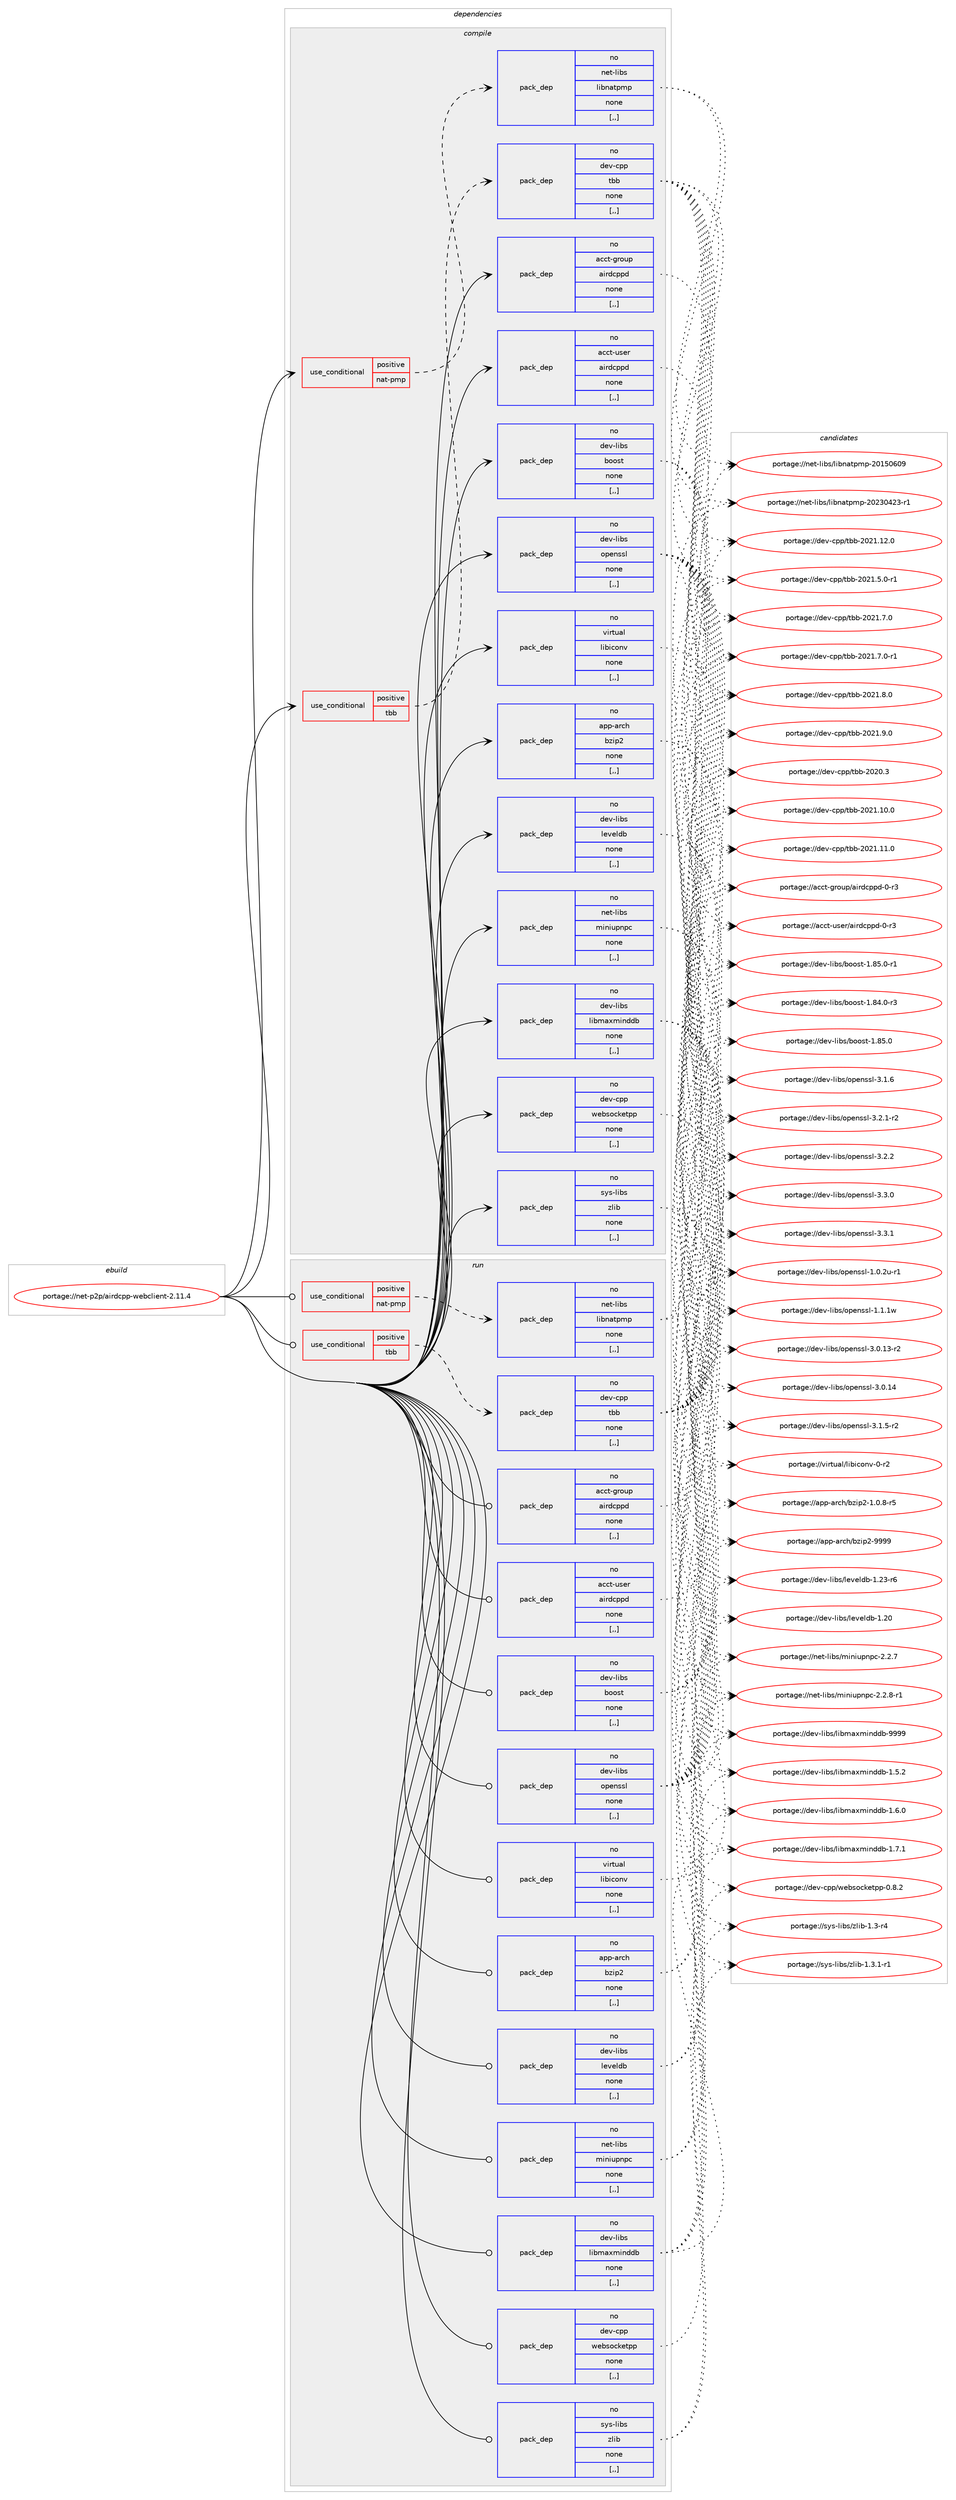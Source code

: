 digraph prolog {

# *************
# Graph options
# *************

newrank=true;
concentrate=true;
compound=true;
graph [rankdir=LR,fontname=Helvetica,fontsize=10,ranksep=1.5];#, ranksep=2.5, nodesep=0.2];
edge  [arrowhead=vee];
node  [fontname=Helvetica,fontsize=10];

# **********
# The ebuild
# **********

subgraph cluster_leftcol {
color=gray;
rank=same;
label=<<i>ebuild</i>>;
id [label="portage://net-p2p/airdcpp-webclient-2.11.4", color=red, width=4, href="../net-p2p/airdcpp-webclient-2.11.4.svg"];
}

# ****************
# The dependencies
# ****************

subgraph cluster_midcol {
color=gray;
label=<<i>dependencies</i>>;
subgraph cluster_compile {
fillcolor="#eeeeee";
style=filled;
label=<<i>compile</i>>;
subgraph cond97724 {
dependency370977 [label=<<TABLE BORDER="0" CELLBORDER="1" CELLSPACING="0" CELLPADDING="4"><TR><TD ROWSPAN="3" CELLPADDING="10">use_conditional</TD></TR><TR><TD>positive</TD></TR><TR><TD>nat-pmp</TD></TR></TABLE>>, shape=none, color=red];
subgraph pack270570 {
dependency370978 [label=<<TABLE BORDER="0" CELLBORDER="1" CELLSPACING="0" CELLPADDING="4" WIDTH="220"><TR><TD ROWSPAN="6" CELLPADDING="30">pack_dep</TD></TR><TR><TD WIDTH="110">no</TD></TR><TR><TD>net-libs</TD></TR><TR><TD>libnatpmp</TD></TR><TR><TD>none</TD></TR><TR><TD>[,,]</TD></TR></TABLE>>, shape=none, color=blue];
}
dependency370977:e -> dependency370978:w [weight=20,style="dashed",arrowhead="vee"];
}
id:e -> dependency370977:w [weight=20,style="solid",arrowhead="vee"];
subgraph cond97725 {
dependency370979 [label=<<TABLE BORDER="0" CELLBORDER="1" CELLSPACING="0" CELLPADDING="4"><TR><TD ROWSPAN="3" CELLPADDING="10">use_conditional</TD></TR><TR><TD>positive</TD></TR><TR><TD>tbb</TD></TR></TABLE>>, shape=none, color=red];
subgraph pack270571 {
dependency370980 [label=<<TABLE BORDER="0" CELLBORDER="1" CELLSPACING="0" CELLPADDING="4" WIDTH="220"><TR><TD ROWSPAN="6" CELLPADDING="30">pack_dep</TD></TR><TR><TD WIDTH="110">no</TD></TR><TR><TD>dev-cpp</TD></TR><TR><TD>tbb</TD></TR><TR><TD>none</TD></TR><TR><TD>[,,]</TD></TR></TABLE>>, shape=none, color=blue];
}
dependency370979:e -> dependency370980:w [weight=20,style="dashed",arrowhead="vee"];
}
id:e -> dependency370979:w [weight=20,style="solid",arrowhead="vee"];
subgraph pack270572 {
dependency370981 [label=<<TABLE BORDER="0" CELLBORDER="1" CELLSPACING="0" CELLPADDING="4" WIDTH="220"><TR><TD ROWSPAN="6" CELLPADDING="30">pack_dep</TD></TR><TR><TD WIDTH="110">no</TD></TR><TR><TD>acct-group</TD></TR><TR><TD>airdcppd</TD></TR><TR><TD>none</TD></TR><TR><TD>[,,]</TD></TR></TABLE>>, shape=none, color=blue];
}
id:e -> dependency370981:w [weight=20,style="solid",arrowhead="vee"];
subgraph pack270573 {
dependency370982 [label=<<TABLE BORDER="0" CELLBORDER="1" CELLSPACING="0" CELLPADDING="4" WIDTH="220"><TR><TD ROWSPAN="6" CELLPADDING="30">pack_dep</TD></TR><TR><TD WIDTH="110">no</TD></TR><TR><TD>acct-user</TD></TR><TR><TD>airdcppd</TD></TR><TR><TD>none</TD></TR><TR><TD>[,,]</TD></TR></TABLE>>, shape=none, color=blue];
}
id:e -> dependency370982:w [weight=20,style="solid",arrowhead="vee"];
subgraph pack270574 {
dependency370983 [label=<<TABLE BORDER="0" CELLBORDER="1" CELLSPACING="0" CELLPADDING="4" WIDTH="220"><TR><TD ROWSPAN="6" CELLPADDING="30">pack_dep</TD></TR><TR><TD WIDTH="110">no</TD></TR><TR><TD>app-arch</TD></TR><TR><TD>bzip2</TD></TR><TR><TD>none</TD></TR><TR><TD>[,,]</TD></TR></TABLE>>, shape=none, color=blue];
}
id:e -> dependency370983:w [weight=20,style="solid",arrowhead="vee"];
subgraph pack270575 {
dependency370984 [label=<<TABLE BORDER="0" CELLBORDER="1" CELLSPACING="0" CELLPADDING="4" WIDTH="220"><TR><TD ROWSPAN="6" CELLPADDING="30">pack_dep</TD></TR><TR><TD WIDTH="110">no</TD></TR><TR><TD>dev-cpp</TD></TR><TR><TD>websocketpp</TD></TR><TR><TD>none</TD></TR><TR><TD>[,,]</TD></TR></TABLE>>, shape=none, color=blue];
}
id:e -> dependency370984:w [weight=20,style="solid",arrowhead="vee"];
subgraph pack270576 {
dependency370985 [label=<<TABLE BORDER="0" CELLBORDER="1" CELLSPACING="0" CELLPADDING="4" WIDTH="220"><TR><TD ROWSPAN="6" CELLPADDING="30">pack_dep</TD></TR><TR><TD WIDTH="110">no</TD></TR><TR><TD>dev-libs</TD></TR><TR><TD>boost</TD></TR><TR><TD>none</TD></TR><TR><TD>[,,]</TD></TR></TABLE>>, shape=none, color=blue];
}
id:e -> dependency370985:w [weight=20,style="solid",arrowhead="vee"];
subgraph pack270577 {
dependency370986 [label=<<TABLE BORDER="0" CELLBORDER="1" CELLSPACING="0" CELLPADDING="4" WIDTH="220"><TR><TD ROWSPAN="6" CELLPADDING="30">pack_dep</TD></TR><TR><TD WIDTH="110">no</TD></TR><TR><TD>dev-libs</TD></TR><TR><TD>leveldb</TD></TR><TR><TD>none</TD></TR><TR><TD>[,,]</TD></TR></TABLE>>, shape=none, color=blue];
}
id:e -> dependency370986:w [weight=20,style="solid",arrowhead="vee"];
subgraph pack270578 {
dependency370987 [label=<<TABLE BORDER="0" CELLBORDER="1" CELLSPACING="0" CELLPADDING="4" WIDTH="220"><TR><TD ROWSPAN="6" CELLPADDING="30">pack_dep</TD></TR><TR><TD WIDTH="110">no</TD></TR><TR><TD>dev-libs</TD></TR><TR><TD>libmaxminddb</TD></TR><TR><TD>none</TD></TR><TR><TD>[,,]</TD></TR></TABLE>>, shape=none, color=blue];
}
id:e -> dependency370987:w [weight=20,style="solid",arrowhead="vee"];
subgraph pack270579 {
dependency370988 [label=<<TABLE BORDER="0" CELLBORDER="1" CELLSPACING="0" CELLPADDING="4" WIDTH="220"><TR><TD ROWSPAN="6" CELLPADDING="30">pack_dep</TD></TR><TR><TD WIDTH="110">no</TD></TR><TR><TD>dev-libs</TD></TR><TR><TD>openssl</TD></TR><TR><TD>none</TD></TR><TR><TD>[,,]</TD></TR></TABLE>>, shape=none, color=blue];
}
id:e -> dependency370988:w [weight=20,style="solid",arrowhead="vee"];
subgraph pack270580 {
dependency370989 [label=<<TABLE BORDER="0" CELLBORDER="1" CELLSPACING="0" CELLPADDING="4" WIDTH="220"><TR><TD ROWSPAN="6" CELLPADDING="30">pack_dep</TD></TR><TR><TD WIDTH="110">no</TD></TR><TR><TD>net-libs</TD></TR><TR><TD>miniupnpc</TD></TR><TR><TD>none</TD></TR><TR><TD>[,,]</TD></TR></TABLE>>, shape=none, color=blue];
}
id:e -> dependency370989:w [weight=20,style="solid",arrowhead="vee"];
subgraph pack270581 {
dependency370990 [label=<<TABLE BORDER="0" CELLBORDER="1" CELLSPACING="0" CELLPADDING="4" WIDTH="220"><TR><TD ROWSPAN="6" CELLPADDING="30">pack_dep</TD></TR><TR><TD WIDTH="110">no</TD></TR><TR><TD>sys-libs</TD></TR><TR><TD>zlib</TD></TR><TR><TD>none</TD></TR><TR><TD>[,,]</TD></TR></TABLE>>, shape=none, color=blue];
}
id:e -> dependency370990:w [weight=20,style="solid",arrowhead="vee"];
subgraph pack270582 {
dependency370991 [label=<<TABLE BORDER="0" CELLBORDER="1" CELLSPACING="0" CELLPADDING="4" WIDTH="220"><TR><TD ROWSPAN="6" CELLPADDING="30">pack_dep</TD></TR><TR><TD WIDTH="110">no</TD></TR><TR><TD>virtual</TD></TR><TR><TD>libiconv</TD></TR><TR><TD>none</TD></TR><TR><TD>[,,]</TD></TR></TABLE>>, shape=none, color=blue];
}
id:e -> dependency370991:w [weight=20,style="solid",arrowhead="vee"];
}
subgraph cluster_compileandrun {
fillcolor="#eeeeee";
style=filled;
label=<<i>compile and run</i>>;
}
subgraph cluster_run {
fillcolor="#eeeeee";
style=filled;
label=<<i>run</i>>;
subgraph cond97726 {
dependency370992 [label=<<TABLE BORDER="0" CELLBORDER="1" CELLSPACING="0" CELLPADDING="4"><TR><TD ROWSPAN="3" CELLPADDING="10">use_conditional</TD></TR><TR><TD>positive</TD></TR><TR><TD>nat-pmp</TD></TR></TABLE>>, shape=none, color=red];
subgraph pack270583 {
dependency370993 [label=<<TABLE BORDER="0" CELLBORDER="1" CELLSPACING="0" CELLPADDING="4" WIDTH="220"><TR><TD ROWSPAN="6" CELLPADDING="30">pack_dep</TD></TR><TR><TD WIDTH="110">no</TD></TR><TR><TD>net-libs</TD></TR><TR><TD>libnatpmp</TD></TR><TR><TD>none</TD></TR><TR><TD>[,,]</TD></TR></TABLE>>, shape=none, color=blue];
}
dependency370992:e -> dependency370993:w [weight=20,style="dashed",arrowhead="vee"];
}
id:e -> dependency370992:w [weight=20,style="solid",arrowhead="odot"];
subgraph cond97727 {
dependency370994 [label=<<TABLE BORDER="0" CELLBORDER="1" CELLSPACING="0" CELLPADDING="4"><TR><TD ROWSPAN="3" CELLPADDING="10">use_conditional</TD></TR><TR><TD>positive</TD></TR><TR><TD>tbb</TD></TR></TABLE>>, shape=none, color=red];
subgraph pack270584 {
dependency370995 [label=<<TABLE BORDER="0" CELLBORDER="1" CELLSPACING="0" CELLPADDING="4" WIDTH="220"><TR><TD ROWSPAN="6" CELLPADDING="30">pack_dep</TD></TR><TR><TD WIDTH="110">no</TD></TR><TR><TD>dev-cpp</TD></TR><TR><TD>tbb</TD></TR><TR><TD>none</TD></TR><TR><TD>[,,]</TD></TR></TABLE>>, shape=none, color=blue];
}
dependency370994:e -> dependency370995:w [weight=20,style="dashed",arrowhead="vee"];
}
id:e -> dependency370994:w [weight=20,style="solid",arrowhead="odot"];
subgraph pack270585 {
dependency370996 [label=<<TABLE BORDER="0" CELLBORDER="1" CELLSPACING="0" CELLPADDING="4" WIDTH="220"><TR><TD ROWSPAN="6" CELLPADDING="30">pack_dep</TD></TR><TR><TD WIDTH="110">no</TD></TR><TR><TD>acct-group</TD></TR><TR><TD>airdcppd</TD></TR><TR><TD>none</TD></TR><TR><TD>[,,]</TD></TR></TABLE>>, shape=none, color=blue];
}
id:e -> dependency370996:w [weight=20,style="solid",arrowhead="odot"];
subgraph pack270586 {
dependency370997 [label=<<TABLE BORDER="0" CELLBORDER="1" CELLSPACING="0" CELLPADDING="4" WIDTH="220"><TR><TD ROWSPAN="6" CELLPADDING="30">pack_dep</TD></TR><TR><TD WIDTH="110">no</TD></TR><TR><TD>acct-user</TD></TR><TR><TD>airdcppd</TD></TR><TR><TD>none</TD></TR><TR><TD>[,,]</TD></TR></TABLE>>, shape=none, color=blue];
}
id:e -> dependency370997:w [weight=20,style="solid",arrowhead="odot"];
subgraph pack270587 {
dependency370998 [label=<<TABLE BORDER="0" CELLBORDER="1" CELLSPACING="0" CELLPADDING="4" WIDTH="220"><TR><TD ROWSPAN="6" CELLPADDING="30">pack_dep</TD></TR><TR><TD WIDTH="110">no</TD></TR><TR><TD>app-arch</TD></TR><TR><TD>bzip2</TD></TR><TR><TD>none</TD></TR><TR><TD>[,,]</TD></TR></TABLE>>, shape=none, color=blue];
}
id:e -> dependency370998:w [weight=20,style="solid",arrowhead="odot"];
subgraph pack270588 {
dependency370999 [label=<<TABLE BORDER="0" CELLBORDER="1" CELLSPACING="0" CELLPADDING="4" WIDTH="220"><TR><TD ROWSPAN="6" CELLPADDING="30">pack_dep</TD></TR><TR><TD WIDTH="110">no</TD></TR><TR><TD>dev-cpp</TD></TR><TR><TD>websocketpp</TD></TR><TR><TD>none</TD></TR><TR><TD>[,,]</TD></TR></TABLE>>, shape=none, color=blue];
}
id:e -> dependency370999:w [weight=20,style="solid",arrowhead="odot"];
subgraph pack270589 {
dependency371000 [label=<<TABLE BORDER="0" CELLBORDER="1" CELLSPACING="0" CELLPADDING="4" WIDTH="220"><TR><TD ROWSPAN="6" CELLPADDING="30">pack_dep</TD></TR><TR><TD WIDTH="110">no</TD></TR><TR><TD>dev-libs</TD></TR><TR><TD>boost</TD></TR><TR><TD>none</TD></TR><TR><TD>[,,]</TD></TR></TABLE>>, shape=none, color=blue];
}
id:e -> dependency371000:w [weight=20,style="solid",arrowhead="odot"];
subgraph pack270590 {
dependency371001 [label=<<TABLE BORDER="0" CELLBORDER="1" CELLSPACING="0" CELLPADDING="4" WIDTH="220"><TR><TD ROWSPAN="6" CELLPADDING="30">pack_dep</TD></TR><TR><TD WIDTH="110">no</TD></TR><TR><TD>dev-libs</TD></TR><TR><TD>leveldb</TD></TR><TR><TD>none</TD></TR><TR><TD>[,,]</TD></TR></TABLE>>, shape=none, color=blue];
}
id:e -> dependency371001:w [weight=20,style="solid",arrowhead="odot"];
subgraph pack270591 {
dependency371002 [label=<<TABLE BORDER="0" CELLBORDER="1" CELLSPACING="0" CELLPADDING="4" WIDTH="220"><TR><TD ROWSPAN="6" CELLPADDING="30">pack_dep</TD></TR><TR><TD WIDTH="110">no</TD></TR><TR><TD>dev-libs</TD></TR><TR><TD>libmaxminddb</TD></TR><TR><TD>none</TD></TR><TR><TD>[,,]</TD></TR></TABLE>>, shape=none, color=blue];
}
id:e -> dependency371002:w [weight=20,style="solid",arrowhead="odot"];
subgraph pack270592 {
dependency371003 [label=<<TABLE BORDER="0" CELLBORDER="1" CELLSPACING="0" CELLPADDING="4" WIDTH="220"><TR><TD ROWSPAN="6" CELLPADDING="30">pack_dep</TD></TR><TR><TD WIDTH="110">no</TD></TR><TR><TD>dev-libs</TD></TR><TR><TD>openssl</TD></TR><TR><TD>none</TD></TR><TR><TD>[,,]</TD></TR></TABLE>>, shape=none, color=blue];
}
id:e -> dependency371003:w [weight=20,style="solid",arrowhead="odot"];
subgraph pack270593 {
dependency371004 [label=<<TABLE BORDER="0" CELLBORDER="1" CELLSPACING="0" CELLPADDING="4" WIDTH="220"><TR><TD ROWSPAN="6" CELLPADDING="30">pack_dep</TD></TR><TR><TD WIDTH="110">no</TD></TR><TR><TD>net-libs</TD></TR><TR><TD>miniupnpc</TD></TR><TR><TD>none</TD></TR><TR><TD>[,,]</TD></TR></TABLE>>, shape=none, color=blue];
}
id:e -> dependency371004:w [weight=20,style="solid",arrowhead="odot"];
subgraph pack270594 {
dependency371005 [label=<<TABLE BORDER="0" CELLBORDER="1" CELLSPACING="0" CELLPADDING="4" WIDTH="220"><TR><TD ROWSPAN="6" CELLPADDING="30">pack_dep</TD></TR><TR><TD WIDTH="110">no</TD></TR><TR><TD>sys-libs</TD></TR><TR><TD>zlib</TD></TR><TR><TD>none</TD></TR><TR><TD>[,,]</TD></TR></TABLE>>, shape=none, color=blue];
}
id:e -> dependency371005:w [weight=20,style="solid",arrowhead="odot"];
subgraph pack270595 {
dependency371006 [label=<<TABLE BORDER="0" CELLBORDER="1" CELLSPACING="0" CELLPADDING="4" WIDTH="220"><TR><TD ROWSPAN="6" CELLPADDING="30">pack_dep</TD></TR><TR><TD WIDTH="110">no</TD></TR><TR><TD>virtual</TD></TR><TR><TD>libiconv</TD></TR><TR><TD>none</TD></TR><TR><TD>[,,]</TD></TR></TABLE>>, shape=none, color=blue];
}
id:e -> dependency371006:w [weight=20,style="solid",arrowhead="odot"];
}
}

# **************
# The candidates
# **************

subgraph cluster_choices {
rank=same;
color=gray;
label=<<i>candidates</i>>;

subgraph choice270570 {
color=black;
nodesep=1;
choice1101011164510810598115471081059811097116112109112455048495348544857 [label="portage://net-libs/libnatpmp-20150609", color=red, width=4,href="../net-libs/libnatpmp-20150609.svg"];
choice11010111645108105981154710810598110971161121091124550485051485250514511449 [label="portage://net-libs/libnatpmp-20230423-r1", color=red, width=4,href="../net-libs/libnatpmp-20230423-r1.svg"];
dependency370978:e -> choice1101011164510810598115471081059811097116112109112455048495348544857:w [style=dotted,weight="100"];
dependency370978:e -> choice11010111645108105981154710810598110971161121091124550485051485250514511449:w [style=dotted,weight="100"];
}
subgraph choice270571 {
color=black;
nodesep=1;
choice100101118459911211247116989845504850484651 [label="portage://dev-cpp/tbb-2020.3", color=red, width=4,href="../dev-cpp/tbb-2020.3.svg"];
choice100101118459911211247116989845504850494649484648 [label="portage://dev-cpp/tbb-2021.10.0", color=red, width=4,href="../dev-cpp/tbb-2021.10.0.svg"];
choice100101118459911211247116989845504850494649494648 [label="portage://dev-cpp/tbb-2021.11.0", color=red, width=4,href="../dev-cpp/tbb-2021.11.0.svg"];
choice100101118459911211247116989845504850494649504648 [label="portage://dev-cpp/tbb-2021.12.0", color=red, width=4,href="../dev-cpp/tbb-2021.12.0.svg"];
choice10010111845991121124711698984550485049465346484511449 [label="portage://dev-cpp/tbb-2021.5.0-r1", color=red, width=4,href="../dev-cpp/tbb-2021.5.0-r1.svg"];
choice1001011184599112112471169898455048504946554648 [label="portage://dev-cpp/tbb-2021.7.0", color=red, width=4,href="../dev-cpp/tbb-2021.7.0.svg"];
choice10010111845991121124711698984550485049465546484511449 [label="portage://dev-cpp/tbb-2021.7.0-r1", color=red, width=4,href="../dev-cpp/tbb-2021.7.0-r1.svg"];
choice1001011184599112112471169898455048504946564648 [label="portage://dev-cpp/tbb-2021.8.0", color=red, width=4,href="../dev-cpp/tbb-2021.8.0.svg"];
choice1001011184599112112471169898455048504946574648 [label="portage://dev-cpp/tbb-2021.9.0", color=red, width=4,href="../dev-cpp/tbb-2021.9.0.svg"];
dependency370980:e -> choice100101118459911211247116989845504850484651:w [style=dotted,weight="100"];
dependency370980:e -> choice100101118459911211247116989845504850494649484648:w [style=dotted,weight="100"];
dependency370980:e -> choice100101118459911211247116989845504850494649494648:w [style=dotted,weight="100"];
dependency370980:e -> choice100101118459911211247116989845504850494649504648:w [style=dotted,weight="100"];
dependency370980:e -> choice10010111845991121124711698984550485049465346484511449:w [style=dotted,weight="100"];
dependency370980:e -> choice1001011184599112112471169898455048504946554648:w [style=dotted,weight="100"];
dependency370980:e -> choice10010111845991121124711698984550485049465546484511449:w [style=dotted,weight="100"];
dependency370980:e -> choice1001011184599112112471169898455048504946564648:w [style=dotted,weight="100"];
dependency370980:e -> choice1001011184599112112471169898455048504946574648:w [style=dotted,weight="100"];
}
subgraph choice270572 {
color=black;
nodesep=1;
choice9799991164510311411111711247971051141009911211210045484511451 [label="portage://acct-group/airdcppd-0-r3", color=red, width=4,href="../acct-group/airdcppd-0-r3.svg"];
dependency370981:e -> choice9799991164510311411111711247971051141009911211210045484511451:w [style=dotted,weight="100"];
}
subgraph choice270573 {
color=black;
nodesep=1;
choice9799991164511711510111447971051141009911211210045484511451 [label="portage://acct-user/airdcppd-0-r3", color=red, width=4,href="../acct-user/airdcppd-0-r3.svg"];
dependency370982:e -> choice9799991164511711510111447971051141009911211210045484511451:w [style=dotted,weight="100"];
}
subgraph choice270574 {
color=black;
nodesep=1;
choice971121124597114991044798122105112504549464846564511453 [label="portage://app-arch/bzip2-1.0.8-r5", color=red, width=4,href="../app-arch/bzip2-1.0.8-r5.svg"];
choice971121124597114991044798122105112504557575757 [label="portage://app-arch/bzip2-9999", color=red, width=4,href="../app-arch/bzip2-9999.svg"];
dependency370983:e -> choice971121124597114991044798122105112504549464846564511453:w [style=dotted,weight="100"];
dependency370983:e -> choice971121124597114991044798122105112504557575757:w [style=dotted,weight="100"];
}
subgraph choice270575 {
color=black;
nodesep=1;
choice1001011184599112112471191019811511199107101116112112454846564650 [label="portage://dev-cpp/websocketpp-0.8.2", color=red, width=4,href="../dev-cpp/websocketpp-0.8.2.svg"];
dependency370984:e -> choice1001011184599112112471191019811511199107101116112112454846564650:w [style=dotted,weight="100"];
}
subgraph choice270576 {
color=black;
nodesep=1;
choice10010111845108105981154798111111115116454946565246484511451 [label="portage://dev-libs/boost-1.84.0-r3", color=red, width=4,href="../dev-libs/boost-1.84.0-r3.svg"];
choice1001011184510810598115479811111111511645494656534648 [label="portage://dev-libs/boost-1.85.0", color=red, width=4,href="../dev-libs/boost-1.85.0.svg"];
choice10010111845108105981154798111111115116454946565346484511449 [label="portage://dev-libs/boost-1.85.0-r1", color=red, width=4,href="../dev-libs/boost-1.85.0-r1.svg"];
dependency370985:e -> choice10010111845108105981154798111111115116454946565246484511451:w [style=dotted,weight="100"];
dependency370985:e -> choice1001011184510810598115479811111111511645494656534648:w [style=dotted,weight="100"];
dependency370985:e -> choice10010111845108105981154798111111115116454946565346484511449:w [style=dotted,weight="100"];
}
subgraph choice270577 {
color=black;
nodesep=1;
choice100101118451081059811547108101118101108100984549465048 [label="portage://dev-libs/leveldb-1.20", color=red, width=4,href="../dev-libs/leveldb-1.20.svg"];
choice1001011184510810598115471081011181011081009845494650514511454 [label="portage://dev-libs/leveldb-1.23-r6", color=red, width=4,href="../dev-libs/leveldb-1.23-r6.svg"];
dependency370986:e -> choice100101118451081059811547108101118101108100984549465048:w [style=dotted,weight="100"];
dependency370986:e -> choice1001011184510810598115471081011181011081009845494650514511454:w [style=dotted,weight="100"];
}
subgraph choice270578 {
color=black;
nodesep=1;
choice100101118451081059811547108105981099712010910511010010098454946534650 [label="portage://dev-libs/libmaxminddb-1.5.2", color=red, width=4,href="../dev-libs/libmaxminddb-1.5.2.svg"];
choice100101118451081059811547108105981099712010910511010010098454946544648 [label="portage://dev-libs/libmaxminddb-1.6.0", color=red, width=4,href="../dev-libs/libmaxminddb-1.6.0.svg"];
choice100101118451081059811547108105981099712010910511010010098454946554649 [label="portage://dev-libs/libmaxminddb-1.7.1", color=red, width=4,href="../dev-libs/libmaxminddb-1.7.1.svg"];
choice1001011184510810598115471081059810997120109105110100100984557575757 [label="portage://dev-libs/libmaxminddb-9999", color=red, width=4,href="../dev-libs/libmaxminddb-9999.svg"];
dependency370987:e -> choice100101118451081059811547108105981099712010910511010010098454946534650:w [style=dotted,weight="100"];
dependency370987:e -> choice100101118451081059811547108105981099712010910511010010098454946544648:w [style=dotted,weight="100"];
dependency370987:e -> choice100101118451081059811547108105981099712010910511010010098454946554649:w [style=dotted,weight="100"];
dependency370987:e -> choice1001011184510810598115471081059810997120109105110100100984557575757:w [style=dotted,weight="100"];
}
subgraph choice270579 {
color=black;
nodesep=1;
choice1001011184510810598115471111121011101151151084549464846501174511449 [label="portage://dev-libs/openssl-1.0.2u-r1", color=red, width=4,href="../dev-libs/openssl-1.0.2u-r1.svg"];
choice100101118451081059811547111112101110115115108454946494649119 [label="portage://dev-libs/openssl-1.1.1w", color=red, width=4,href="../dev-libs/openssl-1.1.1w.svg"];
choice100101118451081059811547111112101110115115108455146484649514511450 [label="portage://dev-libs/openssl-3.0.13-r2", color=red, width=4,href="../dev-libs/openssl-3.0.13-r2.svg"];
choice10010111845108105981154711111210111011511510845514648464952 [label="portage://dev-libs/openssl-3.0.14", color=red, width=4,href="../dev-libs/openssl-3.0.14.svg"];
choice1001011184510810598115471111121011101151151084551464946534511450 [label="portage://dev-libs/openssl-3.1.5-r2", color=red, width=4,href="../dev-libs/openssl-3.1.5-r2.svg"];
choice100101118451081059811547111112101110115115108455146494654 [label="portage://dev-libs/openssl-3.1.6", color=red, width=4,href="../dev-libs/openssl-3.1.6.svg"];
choice1001011184510810598115471111121011101151151084551465046494511450 [label="portage://dev-libs/openssl-3.2.1-r2", color=red, width=4,href="../dev-libs/openssl-3.2.1-r2.svg"];
choice100101118451081059811547111112101110115115108455146504650 [label="portage://dev-libs/openssl-3.2.2", color=red, width=4,href="../dev-libs/openssl-3.2.2.svg"];
choice100101118451081059811547111112101110115115108455146514648 [label="portage://dev-libs/openssl-3.3.0", color=red, width=4,href="../dev-libs/openssl-3.3.0.svg"];
choice100101118451081059811547111112101110115115108455146514649 [label="portage://dev-libs/openssl-3.3.1", color=red, width=4,href="../dev-libs/openssl-3.3.1.svg"];
dependency370988:e -> choice1001011184510810598115471111121011101151151084549464846501174511449:w [style=dotted,weight="100"];
dependency370988:e -> choice100101118451081059811547111112101110115115108454946494649119:w [style=dotted,weight="100"];
dependency370988:e -> choice100101118451081059811547111112101110115115108455146484649514511450:w [style=dotted,weight="100"];
dependency370988:e -> choice10010111845108105981154711111210111011511510845514648464952:w [style=dotted,weight="100"];
dependency370988:e -> choice1001011184510810598115471111121011101151151084551464946534511450:w [style=dotted,weight="100"];
dependency370988:e -> choice100101118451081059811547111112101110115115108455146494654:w [style=dotted,weight="100"];
dependency370988:e -> choice1001011184510810598115471111121011101151151084551465046494511450:w [style=dotted,weight="100"];
dependency370988:e -> choice100101118451081059811547111112101110115115108455146504650:w [style=dotted,weight="100"];
dependency370988:e -> choice100101118451081059811547111112101110115115108455146514648:w [style=dotted,weight="100"];
dependency370988:e -> choice100101118451081059811547111112101110115115108455146514649:w [style=dotted,weight="100"];
}
subgraph choice270580 {
color=black;
nodesep=1;
choice11010111645108105981154710910511010511711211011299455046504655 [label="portage://net-libs/miniupnpc-2.2.7", color=red, width=4,href="../net-libs/miniupnpc-2.2.7.svg"];
choice110101116451081059811547109105110105117112110112994550465046564511449 [label="portage://net-libs/miniupnpc-2.2.8-r1", color=red, width=4,href="../net-libs/miniupnpc-2.2.8-r1.svg"];
dependency370989:e -> choice11010111645108105981154710910511010511711211011299455046504655:w [style=dotted,weight="100"];
dependency370989:e -> choice110101116451081059811547109105110105117112110112994550465046564511449:w [style=dotted,weight="100"];
}
subgraph choice270581 {
color=black;
nodesep=1;
choice11512111545108105981154712210810598454946514511452 [label="portage://sys-libs/zlib-1.3-r4", color=red, width=4,href="../sys-libs/zlib-1.3-r4.svg"];
choice115121115451081059811547122108105984549465146494511449 [label="portage://sys-libs/zlib-1.3.1-r1", color=red, width=4,href="../sys-libs/zlib-1.3.1-r1.svg"];
dependency370990:e -> choice11512111545108105981154712210810598454946514511452:w [style=dotted,weight="100"];
dependency370990:e -> choice115121115451081059811547122108105984549465146494511449:w [style=dotted,weight="100"];
}
subgraph choice270582 {
color=black;
nodesep=1;
choice1181051141161179710847108105981059911111011845484511450 [label="portage://virtual/libiconv-0-r2", color=red, width=4,href="../virtual/libiconv-0-r2.svg"];
dependency370991:e -> choice1181051141161179710847108105981059911111011845484511450:w [style=dotted,weight="100"];
}
subgraph choice270583 {
color=black;
nodesep=1;
choice1101011164510810598115471081059811097116112109112455048495348544857 [label="portage://net-libs/libnatpmp-20150609", color=red, width=4,href="../net-libs/libnatpmp-20150609.svg"];
choice11010111645108105981154710810598110971161121091124550485051485250514511449 [label="portage://net-libs/libnatpmp-20230423-r1", color=red, width=4,href="../net-libs/libnatpmp-20230423-r1.svg"];
dependency370993:e -> choice1101011164510810598115471081059811097116112109112455048495348544857:w [style=dotted,weight="100"];
dependency370993:e -> choice11010111645108105981154710810598110971161121091124550485051485250514511449:w [style=dotted,weight="100"];
}
subgraph choice270584 {
color=black;
nodesep=1;
choice100101118459911211247116989845504850484651 [label="portage://dev-cpp/tbb-2020.3", color=red, width=4,href="../dev-cpp/tbb-2020.3.svg"];
choice100101118459911211247116989845504850494649484648 [label="portage://dev-cpp/tbb-2021.10.0", color=red, width=4,href="../dev-cpp/tbb-2021.10.0.svg"];
choice100101118459911211247116989845504850494649494648 [label="portage://dev-cpp/tbb-2021.11.0", color=red, width=4,href="../dev-cpp/tbb-2021.11.0.svg"];
choice100101118459911211247116989845504850494649504648 [label="portage://dev-cpp/tbb-2021.12.0", color=red, width=4,href="../dev-cpp/tbb-2021.12.0.svg"];
choice10010111845991121124711698984550485049465346484511449 [label="portage://dev-cpp/tbb-2021.5.0-r1", color=red, width=4,href="../dev-cpp/tbb-2021.5.0-r1.svg"];
choice1001011184599112112471169898455048504946554648 [label="portage://dev-cpp/tbb-2021.7.0", color=red, width=4,href="../dev-cpp/tbb-2021.7.0.svg"];
choice10010111845991121124711698984550485049465546484511449 [label="portage://dev-cpp/tbb-2021.7.0-r1", color=red, width=4,href="../dev-cpp/tbb-2021.7.0-r1.svg"];
choice1001011184599112112471169898455048504946564648 [label="portage://dev-cpp/tbb-2021.8.0", color=red, width=4,href="../dev-cpp/tbb-2021.8.0.svg"];
choice1001011184599112112471169898455048504946574648 [label="portage://dev-cpp/tbb-2021.9.0", color=red, width=4,href="../dev-cpp/tbb-2021.9.0.svg"];
dependency370995:e -> choice100101118459911211247116989845504850484651:w [style=dotted,weight="100"];
dependency370995:e -> choice100101118459911211247116989845504850494649484648:w [style=dotted,weight="100"];
dependency370995:e -> choice100101118459911211247116989845504850494649494648:w [style=dotted,weight="100"];
dependency370995:e -> choice100101118459911211247116989845504850494649504648:w [style=dotted,weight="100"];
dependency370995:e -> choice10010111845991121124711698984550485049465346484511449:w [style=dotted,weight="100"];
dependency370995:e -> choice1001011184599112112471169898455048504946554648:w [style=dotted,weight="100"];
dependency370995:e -> choice10010111845991121124711698984550485049465546484511449:w [style=dotted,weight="100"];
dependency370995:e -> choice1001011184599112112471169898455048504946564648:w [style=dotted,weight="100"];
dependency370995:e -> choice1001011184599112112471169898455048504946574648:w [style=dotted,weight="100"];
}
subgraph choice270585 {
color=black;
nodesep=1;
choice9799991164510311411111711247971051141009911211210045484511451 [label="portage://acct-group/airdcppd-0-r3", color=red, width=4,href="../acct-group/airdcppd-0-r3.svg"];
dependency370996:e -> choice9799991164510311411111711247971051141009911211210045484511451:w [style=dotted,weight="100"];
}
subgraph choice270586 {
color=black;
nodesep=1;
choice9799991164511711510111447971051141009911211210045484511451 [label="portage://acct-user/airdcppd-0-r3", color=red, width=4,href="../acct-user/airdcppd-0-r3.svg"];
dependency370997:e -> choice9799991164511711510111447971051141009911211210045484511451:w [style=dotted,weight="100"];
}
subgraph choice270587 {
color=black;
nodesep=1;
choice971121124597114991044798122105112504549464846564511453 [label="portage://app-arch/bzip2-1.0.8-r5", color=red, width=4,href="../app-arch/bzip2-1.0.8-r5.svg"];
choice971121124597114991044798122105112504557575757 [label="portage://app-arch/bzip2-9999", color=red, width=4,href="../app-arch/bzip2-9999.svg"];
dependency370998:e -> choice971121124597114991044798122105112504549464846564511453:w [style=dotted,weight="100"];
dependency370998:e -> choice971121124597114991044798122105112504557575757:w [style=dotted,weight="100"];
}
subgraph choice270588 {
color=black;
nodesep=1;
choice1001011184599112112471191019811511199107101116112112454846564650 [label="portage://dev-cpp/websocketpp-0.8.2", color=red, width=4,href="../dev-cpp/websocketpp-0.8.2.svg"];
dependency370999:e -> choice1001011184599112112471191019811511199107101116112112454846564650:w [style=dotted,weight="100"];
}
subgraph choice270589 {
color=black;
nodesep=1;
choice10010111845108105981154798111111115116454946565246484511451 [label="portage://dev-libs/boost-1.84.0-r3", color=red, width=4,href="../dev-libs/boost-1.84.0-r3.svg"];
choice1001011184510810598115479811111111511645494656534648 [label="portage://dev-libs/boost-1.85.0", color=red, width=4,href="../dev-libs/boost-1.85.0.svg"];
choice10010111845108105981154798111111115116454946565346484511449 [label="portage://dev-libs/boost-1.85.0-r1", color=red, width=4,href="../dev-libs/boost-1.85.0-r1.svg"];
dependency371000:e -> choice10010111845108105981154798111111115116454946565246484511451:w [style=dotted,weight="100"];
dependency371000:e -> choice1001011184510810598115479811111111511645494656534648:w [style=dotted,weight="100"];
dependency371000:e -> choice10010111845108105981154798111111115116454946565346484511449:w [style=dotted,weight="100"];
}
subgraph choice270590 {
color=black;
nodesep=1;
choice100101118451081059811547108101118101108100984549465048 [label="portage://dev-libs/leveldb-1.20", color=red, width=4,href="../dev-libs/leveldb-1.20.svg"];
choice1001011184510810598115471081011181011081009845494650514511454 [label="portage://dev-libs/leveldb-1.23-r6", color=red, width=4,href="../dev-libs/leveldb-1.23-r6.svg"];
dependency371001:e -> choice100101118451081059811547108101118101108100984549465048:w [style=dotted,weight="100"];
dependency371001:e -> choice1001011184510810598115471081011181011081009845494650514511454:w [style=dotted,weight="100"];
}
subgraph choice270591 {
color=black;
nodesep=1;
choice100101118451081059811547108105981099712010910511010010098454946534650 [label="portage://dev-libs/libmaxminddb-1.5.2", color=red, width=4,href="../dev-libs/libmaxminddb-1.5.2.svg"];
choice100101118451081059811547108105981099712010910511010010098454946544648 [label="portage://dev-libs/libmaxminddb-1.6.0", color=red, width=4,href="../dev-libs/libmaxminddb-1.6.0.svg"];
choice100101118451081059811547108105981099712010910511010010098454946554649 [label="portage://dev-libs/libmaxminddb-1.7.1", color=red, width=4,href="../dev-libs/libmaxminddb-1.7.1.svg"];
choice1001011184510810598115471081059810997120109105110100100984557575757 [label="portage://dev-libs/libmaxminddb-9999", color=red, width=4,href="../dev-libs/libmaxminddb-9999.svg"];
dependency371002:e -> choice100101118451081059811547108105981099712010910511010010098454946534650:w [style=dotted,weight="100"];
dependency371002:e -> choice100101118451081059811547108105981099712010910511010010098454946544648:w [style=dotted,weight="100"];
dependency371002:e -> choice100101118451081059811547108105981099712010910511010010098454946554649:w [style=dotted,weight="100"];
dependency371002:e -> choice1001011184510810598115471081059810997120109105110100100984557575757:w [style=dotted,weight="100"];
}
subgraph choice270592 {
color=black;
nodesep=1;
choice1001011184510810598115471111121011101151151084549464846501174511449 [label="portage://dev-libs/openssl-1.0.2u-r1", color=red, width=4,href="../dev-libs/openssl-1.0.2u-r1.svg"];
choice100101118451081059811547111112101110115115108454946494649119 [label="portage://dev-libs/openssl-1.1.1w", color=red, width=4,href="../dev-libs/openssl-1.1.1w.svg"];
choice100101118451081059811547111112101110115115108455146484649514511450 [label="portage://dev-libs/openssl-3.0.13-r2", color=red, width=4,href="../dev-libs/openssl-3.0.13-r2.svg"];
choice10010111845108105981154711111210111011511510845514648464952 [label="portage://dev-libs/openssl-3.0.14", color=red, width=4,href="../dev-libs/openssl-3.0.14.svg"];
choice1001011184510810598115471111121011101151151084551464946534511450 [label="portage://dev-libs/openssl-3.1.5-r2", color=red, width=4,href="../dev-libs/openssl-3.1.5-r2.svg"];
choice100101118451081059811547111112101110115115108455146494654 [label="portage://dev-libs/openssl-3.1.6", color=red, width=4,href="../dev-libs/openssl-3.1.6.svg"];
choice1001011184510810598115471111121011101151151084551465046494511450 [label="portage://dev-libs/openssl-3.2.1-r2", color=red, width=4,href="../dev-libs/openssl-3.2.1-r2.svg"];
choice100101118451081059811547111112101110115115108455146504650 [label="portage://dev-libs/openssl-3.2.2", color=red, width=4,href="../dev-libs/openssl-3.2.2.svg"];
choice100101118451081059811547111112101110115115108455146514648 [label="portage://dev-libs/openssl-3.3.0", color=red, width=4,href="../dev-libs/openssl-3.3.0.svg"];
choice100101118451081059811547111112101110115115108455146514649 [label="portage://dev-libs/openssl-3.3.1", color=red, width=4,href="../dev-libs/openssl-3.3.1.svg"];
dependency371003:e -> choice1001011184510810598115471111121011101151151084549464846501174511449:w [style=dotted,weight="100"];
dependency371003:e -> choice100101118451081059811547111112101110115115108454946494649119:w [style=dotted,weight="100"];
dependency371003:e -> choice100101118451081059811547111112101110115115108455146484649514511450:w [style=dotted,weight="100"];
dependency371003:e -> choice10010111845108105981154711111210111011511510845514648464952:w [style=dotted,weight="100"];
dependency371003:e -> choice1001011184510810598115471111121011101151151084551464946534511450:w [style=dotted,weight="100"];
dependency371003:e -> choice100101118451081059811547111112101110115115108455146494654:w [style=dotted,weight="100"];
dependency371003:e -> choice1001011184510810598115471111121011101151151084551465046494511450:w [style=dotted,weight="100"];
dependency371003:e -> choice100101118451081059811547111112101110115115108455146504650:w [style=dotted,weight="100"];
dependency371003:e -> choice100101118451081059811547111112101110115115108455146514648:w [style=dotted,weight="100"];
dependency371003:e -> choice100101118451081059811547111112101110115115108455146514649:w [style=dotted,weight="100"];
}
subgraph choice270593 {
color=black;
nodesep=1;
choice11010111645108105981154710910511010511711211011299455046504655 [label="portage://net-libs/miniupnpc-2.2.7", color=red, width=4,href="../net-libs/miniupnpc-2.2.7.svg"];
choice110101116451081059811547109105110105117112110112994550465046564511449 [label="portage://net-libs/miniupnpc-2.2.8-r1", color=red, width=4,href="../net-libs/miniupnpc-2.2.8-r1.svg"];
dependency371004:e -> choice11010111645108105981154710910511010511711211011299455046504655:w [style=dotted,weight="100"];
dependency371004:e -> choice110101116451081059811547109105110105117112110112994550465046564511449:w [style=dotted,weight="100"];
}
subgraph choice270594 {
color=black;
nodesep=1;
choice11512111545108105981154712210810598454946514511452 [label="portage://sys-libs/zlib-1.3-r4", color=red, width=4,href="../sys-libs/zlib-1.3-r4.svg"];
choice115121115451081059811547122108105984549465146494511449 [label="portage://sys-libs/zlib-1.3.1-r1", color=red, width=4,href="../sys-libs/zlib-1.3.1-r1.svg"];
dependency371005:e -> choice11512111545108105981154712210810598454946514511452:w [style=dotted,weight="100"];
dependency371005:e -> choice115121115451081059811547122108105984549465146494511449:w [style=dotted,weight="100"];
}
subgraph choice270595 {
color=black;
nodesep=1;
choice1181051141161179710847108105981059911111011845484511450 [label="portage://virtual/libiconv-0-r2", color=red, width=4,href="../virtual/libiconv-0-r2.svg"];
dependency371006:e -> choice1181051141161179710847108105981059911111011845484511450:w [style=dotted,weight="100"];
}
}

}
